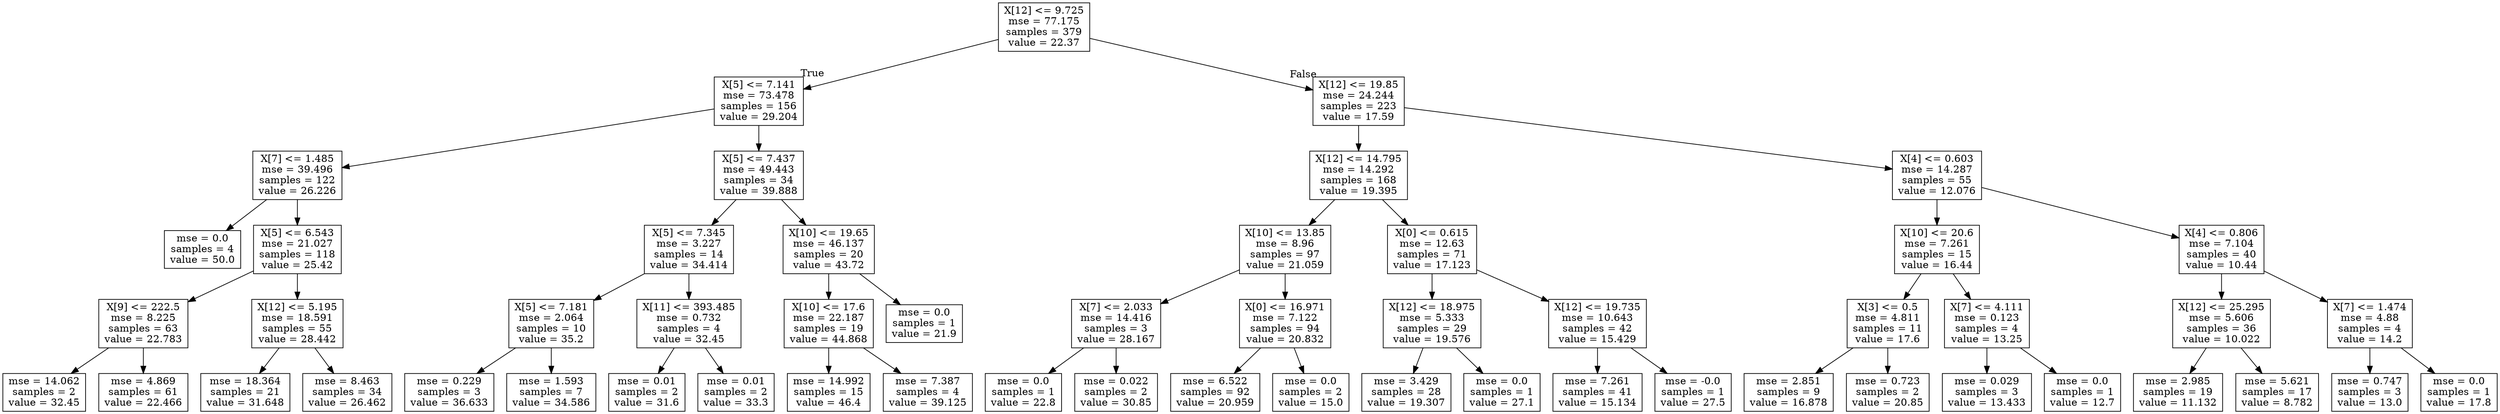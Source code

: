 digraph Tree {
node [shape=box] ;
0 [label="X[12] <= 9.725\nmse = 77.175\nsamples = 379\nvalue = 22.37"] ;
1 [label="X[5] <= 7.141\nmse = 73.478\nsamples = 156\nvalue = 29.204"] ;
0 -> 1 [labeldistance=2.5, labelangle=45, headlabel="True"] ;
2 [label="X[7] <= 1.485\nmse = 39.496\nsamples = 122\nvalue = 26.226"] ;
1 -> 2 ;
3 [label="mse = 0.0\nsamples = 4\nvalue = 50.0"] ;
2 -> 3 ;
4 [label="X[5] <= 6.543\nmse = 21.027\nsamples = 118\nvalue = 25.42"] ;
2 -> 4 ;
5 [label="X[9] <= 222.5\nmse = 8.225\nsamples = 63\nvalue = 22.783"] ;
4 -> 5 ;
6 [label="mse = 14.062\nsamples = 2\nvalue = 32.45"] ;
5 -> 6 ;
7 [label="mse = 4.869\nsamples = 61\nvalue = 22.466"] ;
5 -> 7 ;
8 [label="X[12] <= 5.195\nmse = 18.591\nsamples = 55\nvalue = 28.442"] ;
4 -> 8 ;
9 [label="mse = 18.364\nsamples = 21\nvalue = 31.648"] ;
8 -> 9 ;
10 [label="mse = 8.463\nsamples = 34\nvalue = 26.462"] ;
8 -> 10 ;
11 [label="X[5] <= 7.437\nmse = 49.443\nsamples = 34\nvalue = 39.888"] ;
1 -> 11 ;
12 [label="X[5] <= 7.345\nmse = 3.227\nsamples = 14\nvalue = 34.414"] ;
11 -> 12 ;
13 [label="X[5] <= 7.181\nmse = 2.064\nsamples = 10\nvalue = 35.2"] ;
12 -> 13 ;
14 [label="mse = 0.229\nsamples = 3\nvalue = 36.633"] ;
13 -> 14 ;
15 [label="mse = 1.593\nsamples = 7\nvalue = 34.586"] ;
13 -> 15 ;
16 [label="X[11] <= 393.485\nmse = 0.732\nsamples = 4\nvalue = 32.45"] ;
12 -> 16 ;
17 [label="mse = 0.01\nsamples = 2\nvalue = 31.6"] ;
16 -> 17 ;
18 [label="mse = 0.01\nsamples = 2\nvalue = 33.3"] ;
16 -> 18 ;
19 [label="X[10] <= 19.65\nmse = 46.137\nsamples = 20\nvalue = 43.72"] ;
11 -> 19 ;
20 [label="X[10] <= 17.6\nmse = 22.187\nsamples = 19\nvalue = 44.868"] ;
19 -> 20 ;
21 [label="mse = 14.992\nsamples = 15\nvalue = 46.4"] ;
20 -> 21 ;
22 [label="mse = 7.387\nsamples = 4\nvalue = 39.125"] ;
20 -> 22 ;
23 [label="mse = 0.0\nsamples = 1\nvalue = 21.9"] ;
19 -> 23 ;
24 [label="X[12] <= 19.85\nmse = 24.244\nsamples = 223\nvalue = 17.59"] ;
0 -> 24 [labeldistance=2.5, labelangle=-45, headlabel="False"] ;
25 [label="X[12] <= 14.795\nmse = 14.292\nsamples = 168\nvalue = 19.395"] ;
24 -> 25 ;
26 [label="X[10] <= 13.85\nmse = 8.96\nsamples = 97\nvalue = 21.059"] ;
25 -> 26 ;
27 [label="X[7] <= 2.033\nmse = 14.416\nsamples = 3\nvalue = 28.167"] ;
26 -> 27 ;
28 [label="mse = 0.0\nsamples = 1\nvalue = 22.8"] ;
27 -> 28 ;
29 [label="mse = 0.022\nsamples = 2\nvalue = 30.85"] ;
27 -> 29 ;
30 [label="X[0] <= 16.971\nmse = 7.122\nsamples = 94\nvalue = 20.832"] ;
26 -> 30 ;
31 [label="mse = 6.522\nsamples = 92\nvalue = 20.959"] ;
30 -> 31 ;
32 [label="mse = 0.0\nsamples = 2\nvalue = 15.0"] ;
30 -> 32 ;
33 [label="X[0] <= 0.615\nmse = 12.63\nsamples = 71\nvalue = 17.123"] ;
25 -> 33 ;
34 [label="X[12] <= 18.975\nmse = 5.333\nsamples = 29\nvalue = 19.576"] ;
33 -> 34 ;
35 [label="mse = 3.429\nsamples = 28\nvalue = 19.307"] ;
34 -> 35 ;
36 [label="mse = 0.0\nsamples = 1\nvalue = 27.1"] ;
34 -> 36 ;
37 [label="X[12] <= 19.735\nmse = 10.643\nsamples = 42\nvalue = 15.429"] ;
33 -> 37 ;
38 [label="mse = 7.261\nsamples = 41\nvalue = 15.134"] ;
37 -> 38 ;
39 [label="mse = -0.0\nsamples = 1\nvalue = 27.5"] ;
37 -> 39 ;
40 [label="X[4] <= 0.603\nmse = 14.287\nsamples = 55\nvalue = 12.076"] ;
24 -> 40 ;
41 [label="X[10] <= 20.6\nmse = 7.261\nsamples = 15\nvalue = 16.44"] ;
40 -> 41 ;
42 [label="X[3] <= 0.5\nmse = 4.811\nsamples = 11\nvalue = 17.6"] ;
41 -> 42 ;
43 [label="mse = 2.851\nsamples = 9\nvalue = 16.878"] ;
42 -> 43 ;
44 [label="mse = 0.723\nsamples = 2\nvalue = 20.85"] ;
42 -> 44 ;
45 [label="X[7] <= 4.111\nmse = 0.123\nsamples = 4\nvalue = 13.25"] ;
41 -> 45 ;
46 [label="mse = 0.029\nsamples = 3\nvalue = 13.433"] ;
45 -> 46 ;
47 [label="mse = 0.0\nsamples = 1\nvalue = 12.7"] ;
45 -> 47 ;
48 [label="X[4] <= 0.806\nmse = 7.104\nsamples = 40\nvalue = 10.44"] ;
40 -> 48 ;
49 [label="X[12] <= 25.295\nmse = 5.606\nsamples = 36\nvalue = 10.022"] ;
48 -> 49 ;
50 [label="mse = 2.985\nsamples = 19\nvalue = 11.132"] ;
49 -> 50 ;
51 [label="mse = 5.621\nsamples = 17\nvalue = 8.782"] ;
49 -> 51 ;
52 [label="X[7] <= 1.474\nmse = 4.88\nsamples = 4\nvalue = 14.2"] ;
48 -> 52 ;
53 [label="mse = 0.747\nsamples = 3\nvalue = 13.0"] ;
52 -> 53 ;
54 [label="mse = 0.0\nsamples = 1\nvalue = 17.8"] ;
52 -> 54 ;
}
